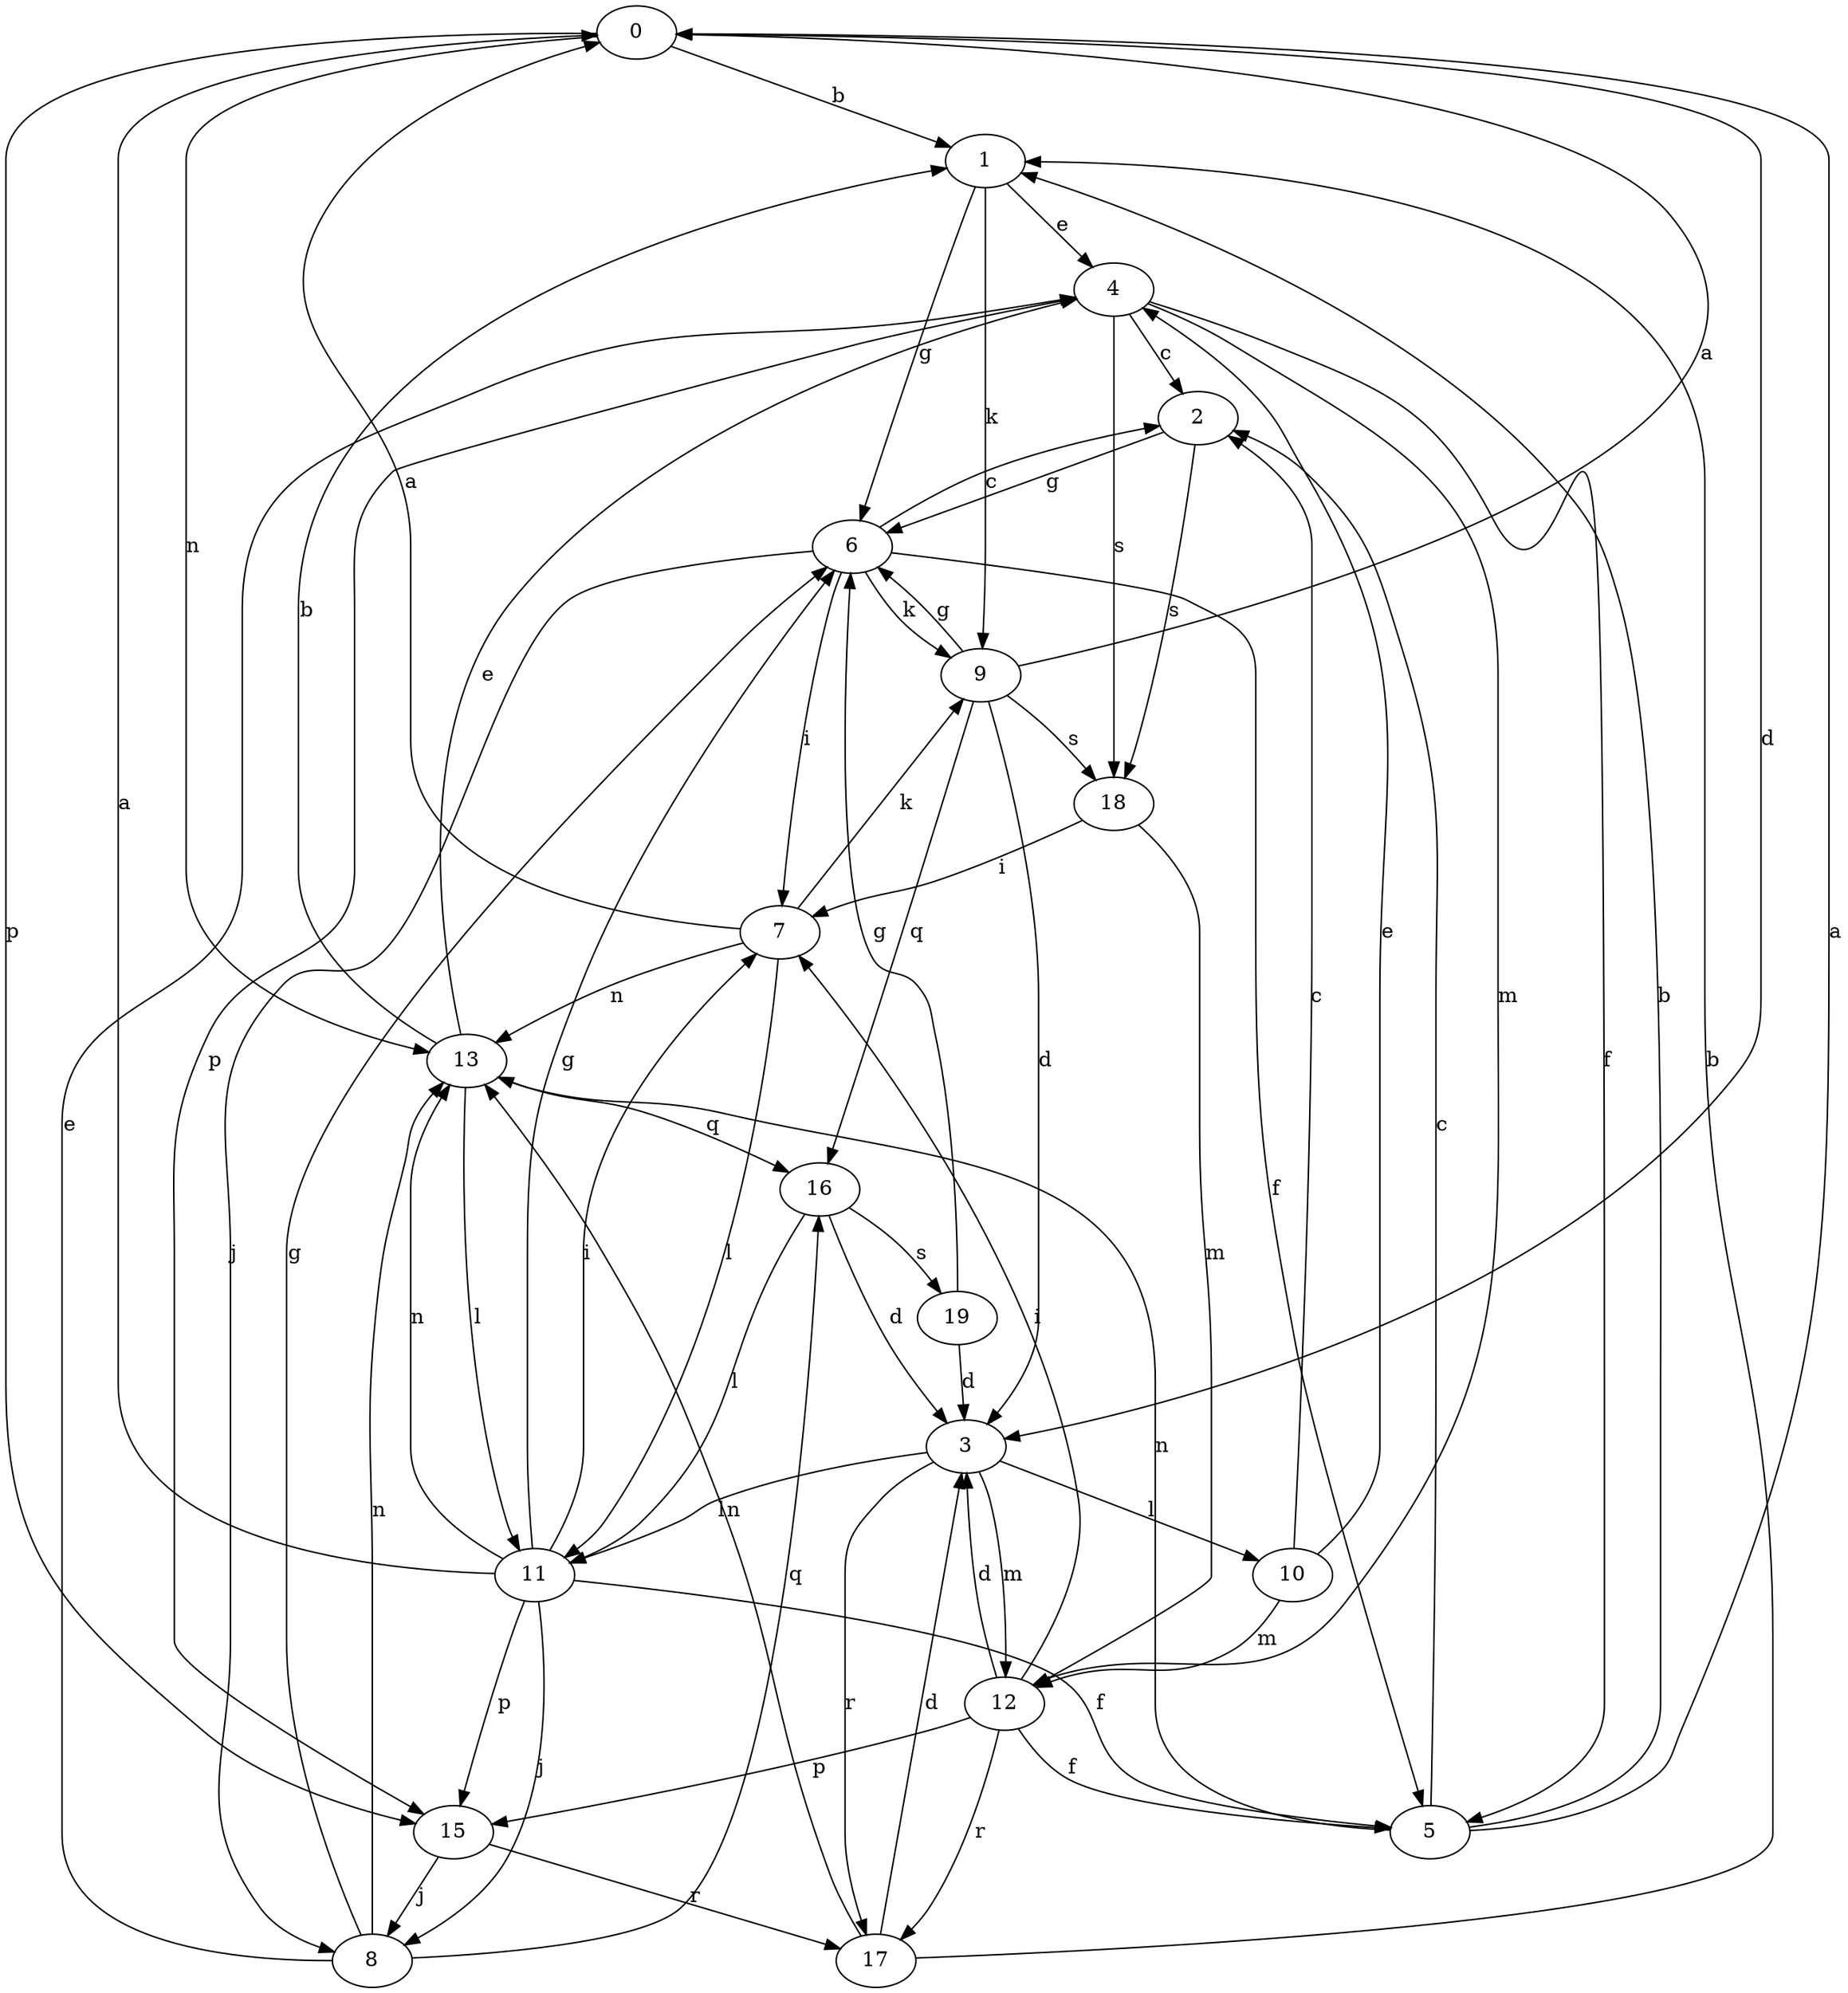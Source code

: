 strict digraph  {
0;
1;
2;
3;
4;
5;
6;
7;
8;
9;
10;
11;
12;
13;
15;
16;
17;
18;
19;
0 -> 1  [label=b];
0 -> 3  [label=d];
0 -> 13  [label=n];
0 -> 15  [label=p];
1 -> 4  [label=e];
1 -> 6  [label=g];
1 -> 9  [label=k];
2 -> 6  [label=g];
2 -> 18  [label=s];
3 -> 10  [label=l];
3 -> 11  [label=l];
3 -> 12  [label=m];
3 -> 17  [label=r];
4 -> 2  [label=c];
4 -> 5  [label=f];
4 -> 12  [label=m];
4 -> 15  [label=p];
4 -> 18  [label=s];
5 -> 0  [label=a];
5 -> 1  [label=b];
5 -> 2  [label=c];
5 -> 13  [label=n];
6 -> 2  [label=c];
6 -> 5  [label=f];
6 -> 7  [label=i];
6 -> 8  [label=j];
6 -> 9  [label=k];
7 -> 0  [label=a];
7 -> 9  [label=k];
7 -> 11  [label=l];
7 -> 13  [label=n];
8 -> 4  [label=e];
8 -> 6  [label=g];
8 -> 13  [label=n];
8 -> 16  [label=q];
9 -> 0  [label=a];
9 -> 3  [label=d];
9 -> 6  [label=g];
9 -> 16  [label=q];
9 -> 18  [label=s];
10 -> 2  [label=c];
10 -> 4  [label=e];
10 -> 12  [label=m];
11 -> 0  [label=a];
11 -> 5  [label=f];
11 -> 6  [label=g];
11 -> 7  [label=i];
11 -> 8  [label=j];
11 -> 13  [label=n];
11 -> 15  [label=p];
12 -> 3  [label=d];
12 -> 5  [label=f];
12 -> 7  [label=i];
12 -> 15  [label=p];
12 -> 17  [label=r];
13 -> 1  [label=b];
13 -> 4  [label=e];
13 -> 11  [label=l];
13 -> 16  [label=q];
15 -> 8  [label=j];
15 -> 17  [label=r];
16 -> 3  [label=d];
16 -> 11  [label=l];
16 -> 19  [label=s];
17 -> 1  [label=b];
17 -> 3  [label=d];
17 -> 13  [label=n];
18 -> 7  [label=i];
18 -> 12  [label=m];
19 -> 3  [label=d];
19 -> 6  [label=g];
}
